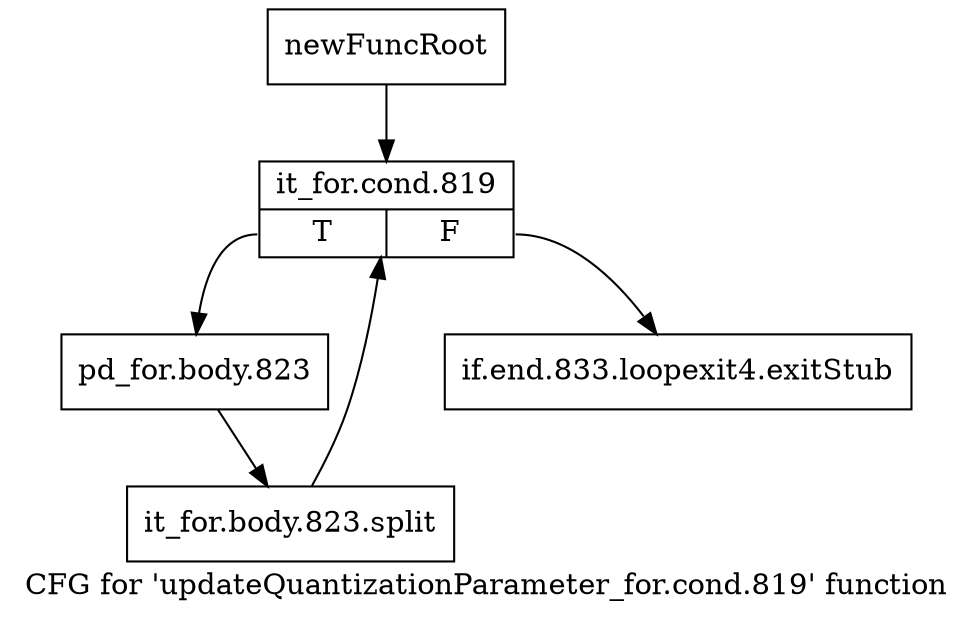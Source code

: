 digraph "CFG for 'updateQuantizationParameter_for.cond.819' function" {
	label="CFG for 'updateQuantizationParameter_for.cond.819' function";

	Node0x280a450 [shape=record,label="{newFuncRoot}"];
	Node0x280a450 -> Node0x280a850;
	Node0x280a800 [shape=record,label="{if.end.833.loopexit4.exitStub}"];
	Node0x280a850 [shape=record,label="{it_for.cond.819|{<s0>T|<s1>F}}"];
	Node0x280a850:s0 -> Node0x280a8a0;
	Node0x280a850:s1 -> Node0x280a800;
	Node0x280a8a0 [shape=record,label="{pd_for.body.823}"];
	Node0x280a8a0 -> Node0x38f4f10;
	Node0x38f4f10 [shape=record,label="{it_for.body.823.split}"];
	Node0x38f4f10 -> Node0x280a850;
}
